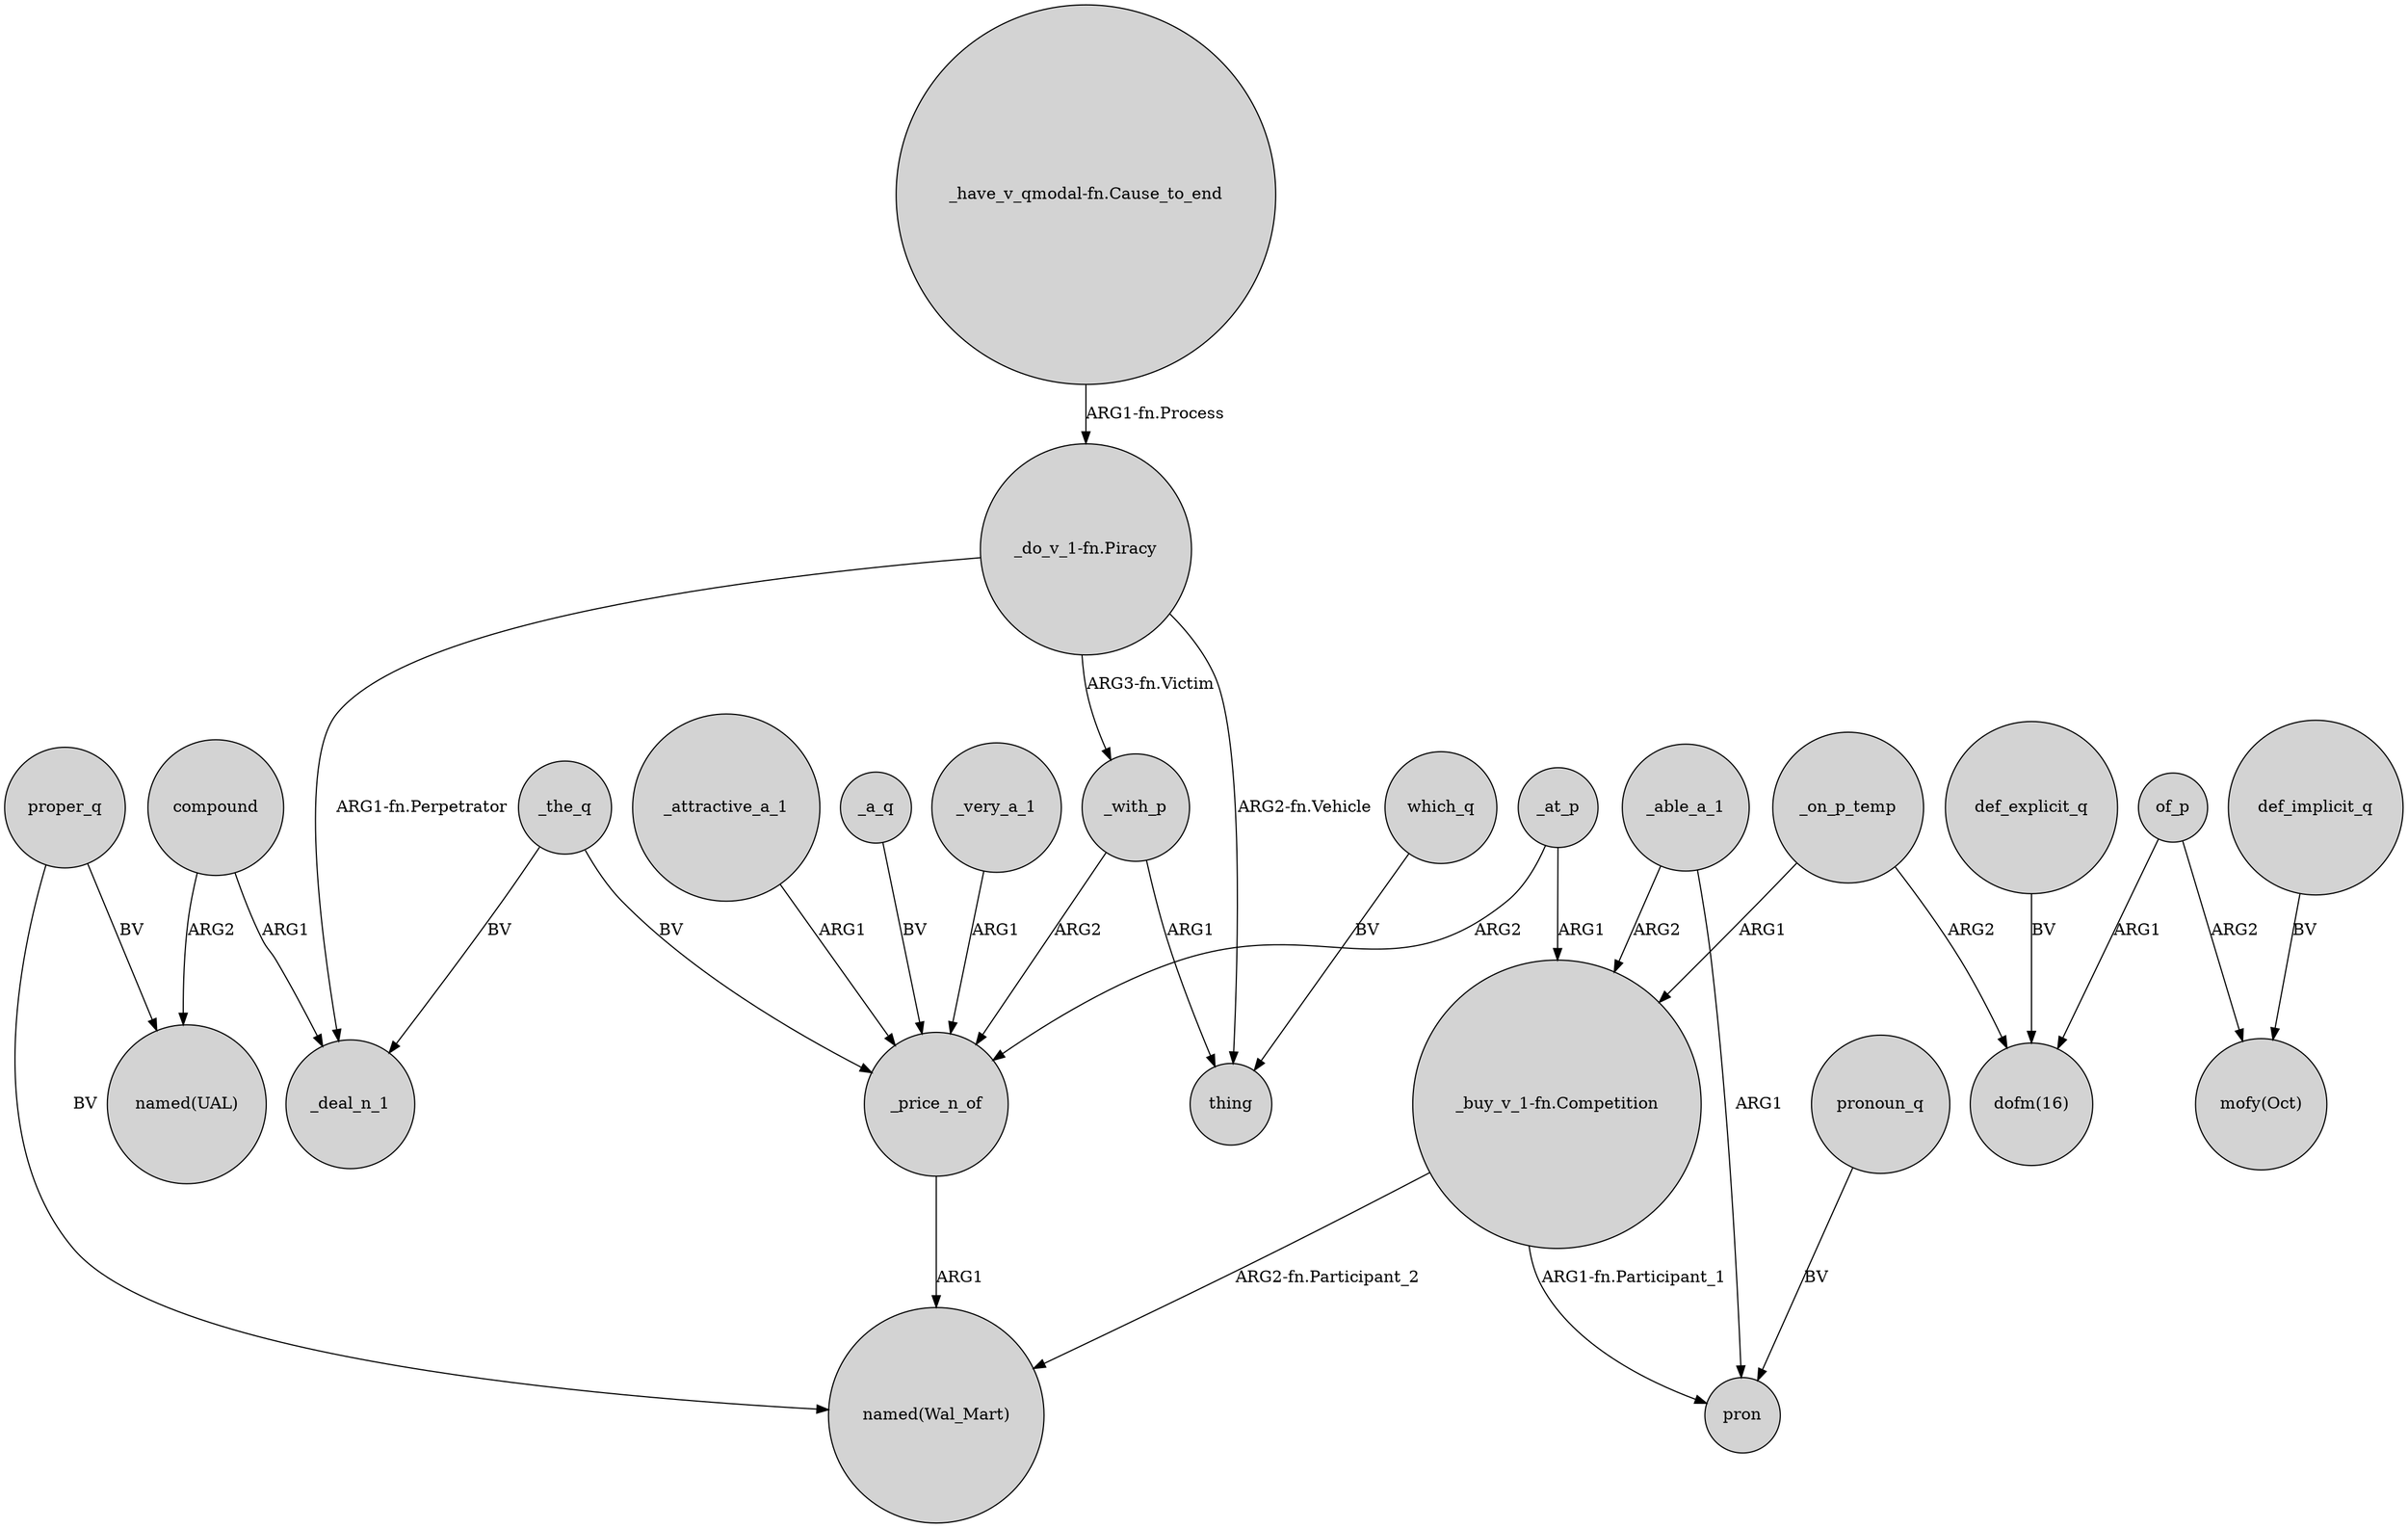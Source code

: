 digraph {
	node [shape=circle style=filled]
	"_buy_v_1-fn.Competition" -> "named(Wal_Mart)" [label="ARG2-fn.Participant_2"]
	proper_q -> "named(Wal_Mart)" [label=BV]
	_the_q -> _deal_n_1 [label=BV]
	_able_a_1 -> pron [label=ARG1]
	"_have_v_qmodal-fn.Cause_to_end" -> "_do_v_1-fn.Piracy" [label="ARG1-fn.Process"]
	of_p -> "mofy(Oct)" [label=ARG2]
	of_p -> "dofm(16)" [label=ARG1]
	which_q -> thing [label=BV]
	"_buy_v_1-fn.Competition" -> pron [label="ARG1-fn.Participant_1"]
	_very_a_1 -> _price_n_of [label=ARG1]
	_attractive_a_1 -> _price_n_of [label=ARG1]
	_able_a_1 -> "_buy_v_1-fn.Competition" [label=ARG2]
	proper_q -> "named(UAL)" [label=BV]
	pronoun_q -> pron [label=BV]
	_with_p -> _price_n_of [label=ARG2]
	_price_n_of -> "named(Wal_Mart)" [label=ARG1]
	_on_p_temp -> "_buy_v_1-fn.Competition" [label=ARG1]
	_at_p -> _price_n_of [label=ARG2]
	_at_p -> "_buy_v_1-fn.Competition" [label=ARG1]
	compound -> _deal_n_1 [label=ARG1]
	def_explicit_q -> "dofm(16)" [label=BV]
	_a_q -> _price_n_of [label=BV]
	def_implicit_q -> "mofy(Oct)" [label=BV]
	compound -> "named(UAL)" [label=ARG2]
	_the_q -> _price_n_of [label=BV]
	_on_p_temp -> "dofm(16)" [label=ARG2]
	"_do_v_1-fn.Piracy" -> _with_p [label="ARG3-fn.Victim"]
	_with_p -> thing [label=ARG1]
	"_do_v_1-fn.Piracy" -> _deal_n_1 [label="ARG1-fn.Perpetrator"]
	"_do_v_1-fn.Piracy" -> thing [label="ARG2-fn.Vehicle"]
}
